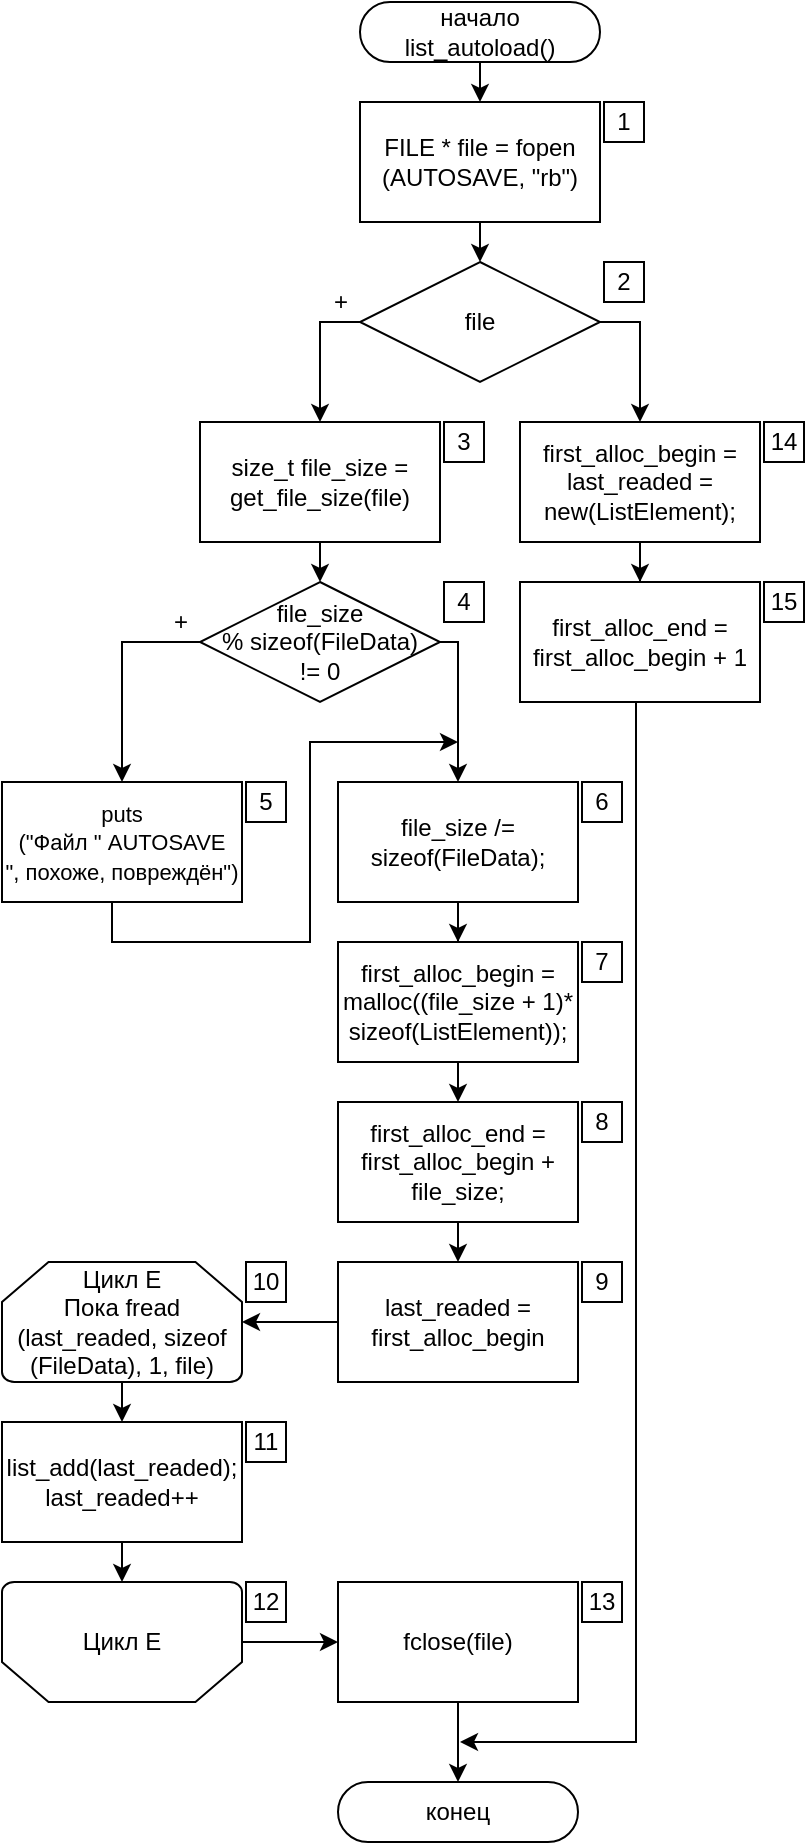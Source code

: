 <mxfile compressed="false" version="14.4.3" type="device">
  <diagram id="uBbau7ussQgPSl02ERnx" name="Page-1">
    <mxGraphModel dx="1540" dy="1016" grid="1" gridSize="10" guides="1" tooltips="1" connect="1" arrows="1" fold="1" page="1" pageScale="1" pageWidth="827" pageHeight="1169" math="0" shadow="0">
      <root>
        <mxCell id="0" />
        <mxCell id="1" parent="0" />
        <mxCell id="326" value="начало&lt;br&gt;list_autoload()" style="rounded=1;whiteSpace=wrap;html=1;arcSize=50;" parent="1" vertex="1">
          <mxGeometry x="179" width="120" height="30" as="geometry" />
        </mxCell>
        <mxCell id="327" value="конец" style="rounded=1;whiteSpace=wrap;html=1;arcSize=50;" parent="1" vertex="1">
          <mxGeometry x="168" y="890" width="120" height="30" as="geometry" />
        </mxCell>
        <mxCell id="GqXOt48txeW3KpUQFtL7-344" style="edgeStyle=orthogonalEdgeStyle;rounded=0;orthogonalLoop=1;jettySize=auto;html=1;exitX=1;exitY=0.5;exitDx=0;exitDy=0;entryX=0.5;entryY=0;entryDx=0;entryDy=0;" parent="1" source="325" target="GqXOt48txeW3KpUQFtL7-343" edge="1">
          <mxGeometry relative="1" as="geometry" />
        </mxCell>
        <mxCell id="325" value="file" style="rhombus;whiteSpace=wrap;html=1;rounded=0;" parent="1" vertex="1">
          <mxGeometry x="179" y="130" width="120" height="60" as="geometry" />
        </mxCell>
        <mxCell id="323" value="fclose(file)" style="rounded=0;whiteSpace=wrap;html=1;" parent="1" vertex="1">
          <mxGeometry x="168" y="790" width="120" height="60" as="geometry" />
        </mxCell>
        <mxCell id="328" style="edgeStyle=orthogonalEdgeStyle;rounded=0;orthogonalLoop=1;jettySize=auto;html=1;exitX=0.5;exitY=1;exitDx=0;exitDy=0;entryX=0.5;entryY=0;entryDx=0;entryDy=0;" parent="1" source="323" target="327" edge="1">
          <mxGeometry relative="1" as="geometry">
            <Array as="points" />
            <mxPoint x="217" y="860" as="sourcePoint" />
          </mxGeometry>
        </mxCell>
        <mxCell id="321" value="Цикл E&lt;br&gt;Пока fread (last_readed, sizeof (FileData), 1, file)" style="strokeWidth=1;html=1;shape=mxgraph.flowchart.loop_limit;whiteSpace=wrap;flipV=0;" parent="1" vertex="1">
          <mxGeometry y="630" width="120" height="60" as="geometry" />
        </mxCell>
        <mxCell id="art5ghKt0r76ROFjkYto-346" style="edgeStyle=orthogonalEdgeStyle;rounded=0;orthogonalLoop=1;jettySize=auto;html=1;exitX=1;exitY=0.5;exitDx=0;exitDy=0;exitPerimeter=0;entryX=0;entryY=0.5;entryDx=0;entryDy=0;" edge="1" parent="1" source="322" target="323">
          <mxGeometry relative="1" as="geometry" />
        </mxCell>
        <mxCell id="322" value="Цикл E" style="strokeWidth=1;html=1;shape=mxgraph.flowchart.loop_limit;whiteSpace=wrap;flipV=1;" parent="1" vertex="1">
          <mxGeometry y="790" width="120" height="60" as="geometry" />
        </mxCell>
        <mxCell id="320" value="list_add(last_readed);&lt;br&gt;last_readed++" style="rounded=0;whiteSpace=wrap;html=1;" parent="1" vertex="1">
          <mxGeometry y="710" width="120" height="60" as="geometry" />
        </mxCell>
        <mxCell id="329" style="edgeStyle=orthogonalEdgeStyle;rounded=0;orthogonalLoop=1;jettySize=auto;html=1;exitX=0.5;exitY=1;exitDx=0;exitDy=0;entryX=0.5;entryY=0;entryDx=0;entryDy=0;" parent="1" source="320" target="322" edge="1">
          <mxGeometry relative="1" as="geometry" />
        </mxCell>
        <mxCell id="330" style="edgeStyle=orthogonalEdgeStyle;rounded=0;orthogonalLoop=1;jettySize=auto;html=1;exitX=0.5;exitY=1;exitDx=0;exitDy=0;entryX=0.5;entryY=0;entryDx=0;entryDy=0;" parent="1" source="321" target="320" edge="1">
          <mxGeometry relative="1" as="geometry" />
        </mxCell>
        <mxCell id="GqXOt48txeW3KpUQFtL7-349" value="" style="edgeStyle=orthogonalEdgeStyle;rounded=0;orthogonalLoop=1;jettySize=auto;html=1;" parent="1" source="319" target="GqXOt48txeW3KpUQFtL7-348" edge="1">
          <mxGeometry relative="1" as="geometry" />
        </mxCell>
        <mxCell id="319" value="file_size /= sizeof(FileData);" style="rounded=0;whiteSpace=wrap;html=1;" parent="1" vertex="1">
          <mxGeometry x="168" y="390" width="120" height="60" as="geometry" />
        </mxCell>
        <mxCell id="332" style="edgeStyle=orthogonalEdgeStyle;rounded=0;orthogonalLoop=1;jettySize=auto;html=1;exitX=0.5;exitY=1;exitDx=0;exitDy=0;entryX=0.5;entryY=0;entryDx=0;entryDy=0;" parent="1" target="321" edge="1">
          <mxGeometry relative="1" as="geometry">
            <mxPoint x="60" y="630" as="sourcePoint" />
          </mxGeometry>
        </mxCell>
        <mxCell id="art5ghKt0r76ROFjkYto-349" style="edgeStyle=orthogonalEdgeStyle;rounded=0;orthogonalLoop=1;jettySize=auto;html=1;exitX=1;exitY=0.5;exitDx=0;exitDy=0;" edge="1" parent="1" source="318" target="319">
          <mxGeometry relative="1" as="geometry">
            <Array as="points">
              <mxPoint x="228" y="320" />
            </Array>
          </mxGeometry>
        </mxCell>
        <mxCell id="art5ghKt0r76ROFjkYto-350" style="edgeStyle=orthogonalEdgeStyle;rounded=0;orthogonalLoop=1;jettySize=auto;html=1;exitX=0;exitY=0.5;exitDx=0;exitDy=0;entryX=0.5;entryY=0;entryDx=0;entryDy=0;" edge="1" parent="1" source="318" target="317">
          <mxGeometry relative="1" as="geometry" />
        </mxCell>
        <mxCell id="318" value="file_size&lt;br&gt;% sizeof(FileData)&lt;br&gt;!= 0" style="rhombus;whiteSpace=wrap;html=1;rounded=0;" parent="1" vertex="1">
          <mxGeometry x="99" y="290" width="120" height="60" as="geometry" />
        </mxCell>
        <mxCell id="art5ghKt0r76ROFjkYto-351" style="edgeStyle=orthogonalEdgeStyle;rounded=0;orthogonalLoop=1;jettySize=auto;html=1;exitX=0.5;exitY=1;exitDx=0;exitDy=0;" edge="1" parent="1">
          <mxGeometry relative="1" as="geometry">
            <mxPoint x="228" y="370" as="targetPoint" />
            <mxPoint x="55" y="450" as="sourcePoint" />
            <Array as="points">
              <mxPoint x="55" y="470" />
              <mxPoint x="154" y="470" />
              <mxPoint x="154" y="370" />
            </Array>
          </mxGeometry>
        </mxCell>
        <mxCell id="317" value="&lt;font style=&quot;font-size: 11px&quot;&gt;puts&lt;br&gt;(&quot;Файл &quot; AUTOSAVE&lt;br&gt;&quot;, похоже, повреждён&quot;)&lt;/font&gt;" style="rounded=0;whiteSpace=wrap;html=1;" parent="1" vertex="1">
          <mxGeometry y="390" width="120" height="60" as="geometry" />
        </mxCell>
        <mxCell id="316" value="size_t file_size = get_file_size(file)" style="rounded=0;whiteSpace=wrap;html=1;" parent="1" vertex="1">
          <mxGeometry x="99" y="210" width="120" height="60" as="geometry" />
        </mxCell>
        <mxCell id="336" style="edgeStyle=orthogonalEdgeStyle;rounded=0;orthogonalLoop=1;jettySize=auto;html=1;exitX=0.5;exitY=1;exitDx=0;exitDy=0;entryX=0.5;entryY=0;entryDx=0;entryDy=0;" parent="1" source="316" target="318" edge="1">
          <mxGeometry relative="1" as="geometry" />
        </mxCell>
        <mxCell id="324" value="first_alloc_end = first_alloc_begin + 1" style="rounded=0;whiteSpace=wrap;html=1;" parent="1" vertex="1">
          <mxGeometry x="259" y="290" width="120" height="60" as="geometry" />
        </mxCell>
        <mxCell id="337" style="edgeStyle=orthogonalEdgeStyle;rounded=0;orthogonalLoop=1;jettySize=auto;html=1;exitX=0.5;exitY=1;exitDx=0;exitDy=0;" parent="1" edge="1">
          <mxGeometry relative="1" as="geometry">
            <Array as="points">
              <mxPoint x="317" y="870" />
            </Array>
            <mxPoint x="229" y="870" as="targetPoint" />
            <mxPoint x="317" y="350" as="sourcePoint" />
          </mxGeometry>
        </mxCell>
        <mxCell id="338" style="edgeStyle=orthogonalEdgeStyle;rounded=0;orthogonalLoop=1;jettySize=auto;html=1;exitX=0;exitY=0.5;exitDx=0;exitDy=0;entryX=0.5;entryY=0;entryDx=0;entryDy=0;" parent="1" source="325" target="316" edge="1">
          <mxGeometry relative="1" as="geometry">
            <Array as="points">
              <mxPoint x="159" y="160" />
            </Array>
          </mxGeometry>
        </mxCell>
        <mxCell id="315" value="FILE * file = fopen&lt;br&gt;(AUTOSAVE, &quot;rb&quot;)" style="rounded=0;whiteSpace=wrap;html=1;" parent="1" vertex="1">
          <mxGeometry x="179" y="50" width="120" height="60" as="geometry" />
        </mxCell>
        <mxCell id="340" style="edgeStyle=orthogonalEdgeStyle;rounded=0;orthogonalLoop=1;jettySize=auto;html=1;exitX=0.5;exitY=1;exitDx=0;exitDy=0;entryX=0.5;entryY=0;entryDx=0;entryDy=0;" parent="1" source="315" target="325" edge="1">
          <mxGeometry relative="1" as="geometry" />
        </mxCell>
        <mxCell id="341" style="edgeStyle=orthogonalEdgeStyle;rounded=0;orthogonalLoop=1;jettySize=auto;html=1;exitX=0.5;exitY=1;exitDx=0;exitDy=0;entryX=0.5;entryY=0;entryDx=0;entryDy=0;" parent="1" source="326" target="315" edge="1">
          <mxGeometry relative="1" as="geometry" />
        </mxCell>
        <mxCell id="GqXOt48txeW3KpUQFtL7-345" style="edgeStyle=orthogonalEdgeStyle;rounded=0;orthogonalLoop=1;jettySize=auto;html=1;exitX=0.5;exitY=1;exitDx=0;exitDy=0;" parent="1" source="GqXOt48txeW3KpUQFtL7-343" target="324" edge="1">
          <mxGeometry relative="1" as="geometry" />
        </mxCell>
        <mxCell id="GqXOt48txeW3KpUQFtL7-343" value="first_alloc_begin = last_readed = new(ListElement);" style="rounded=0;whiteSpace=wrap;html=1;" parent="1" vertex="1">
          <mxGeometry x="259" y="210" width="120" height="60" as="geometry" />
        </mxCell>
        <mxCell id="GqXOt48txeW3KpUQFtL7-353" style="edgeStyle=orthogonalEdgeStyle;rounded=0;orthogonalLoop=1;jettySize=auto;html=1;exitX=0.5;exitY=1;exitDx=0;exitDy=0;entryX=0.5;entryY=0;entryDx=0;entryDy=0;" parent="1" source="GqXOt48txeW3KpUQFtL7-348" target="GqXOt48txeW3KpUQFtL7-351" edge="1">
          <mxGeometry relative="1" as="geometry" />
        </mxCell>
        <mxCell id="GqXOt48txeW3KpUQFtL7-348" value="first_alloc_begin = malloc((file_size + 1)* sizeof(ListElement));&lt;span&gt;&lt;br&gt;&lt;/span&gt;" style="whiteSpace=wrap;html=1;rounded=0;" parent="1" vertex="1">
          <mxGeometry x="168" y="470" width="120" height="60" as="geometry" />
        </mxCell>
        <mxCell id="GqXOt48txeW3KpUQFtL7-354" style="edgeStyle=orthogonalEdgeStyle;rounded=0;orthogonalLoop=1;jettySize=auto;html=1;exitX=0.5;exitY=1;exitDx=0;exitDy=0;entryX=0.5;entryY=0;entryDx=0;entryDy=0;" parent="1" source="GqXOt48txeW3KpUQFtL7-351" target="GqXOt48txeW3KpUQFtL7-352" edge="1">
          <mxGeometry relative="1" as="geometry" />
        </mxCell>
        <mxCell id="GqXOt48txeW3KpUQFtL7-351" value="first_alloc_end = first_alloc_begin + file_size;&lt;span&gt;&lt;br&gt;&lt;/span&gt;" style="whiteSpace=wrap;html=1;rounded=0;" parent="1" vertex="1">
          <mxGeometry x="168" y="550" width="120" height="60" as="geometry" />
        </mxCell>
        <mxCell id="art5ghKt0r76ROFjkYto-345" style="edgeStyle=orthogonalEdgeStyle;rounded=0;orthogonalLoop=1;jettySize=auto;html=1;exitX=0;exitY=0.5;exitDx=0;exitDy=0;entryX=1;entryY=0.5;entryDx=0;entryDy=0;entryPerimeter=0;" edge="1" parent="1" source="GqXOt48txeW3KpUQFtL7-352" target="321">
          <mxGeometry relative="1" as="geometry" />
        </mxCell>
        <mxCell id="GqXOt48txeW3KpUQFtL7-352" value="last_readed = first_alloc_begin&lt;span&gt;&lt;br&gt;&lt;/span&gt;" style="whiteSpace=wrap;html=1;rounded=0;" parent="1" vertex="1">
          <mxGeometry x="168" y="630" width="120" height="60" as="geometry" />
        </mxCell>
        <mxCell id="GqXOt48txeW3KpUQFtL7-356" value="+" style="text;html=1;align=center;verticalAlign=middle;resizable=0;points=[];autosize=1;" parent="1" vertex="1">
          <mxGeometry x="159" y="140" width="20" height="20" as="geometry" />
        </mxCell>
        <mxCell id="GqXOt48txeW3KpUQFtL7-357" value="+" style="text;html=1;align=center;verticalAlign=middle;resizable=0;points=[];autosize=1;" parent="1" vertex="1">
          <mxGeometry x="79" y="300" width="20" height="20" as="geometry" />
        </mxCell>
        <mxCell id="GqXOt48txeW3KpUQFtL7-358" value="1" style="whiteSpace=wrap;html=1;aspect=fixed;" parent="1" vertex="1">
          <mxGeometry x="301" y="50" width="20" height="20" as="geometry" />
        </mxCell>
        <mxCell id="GqXOt48txeW3KpUQFtL7-359" value="2" style="whiteSpace=wrap;html=1;aspect=fixed;" parent="1" vertex="1">
          <mxGeometry x="301" y="130" width="20" height="20" as="geometry" />
        </mxCell>
        <mxCell id="GqXOt48txeW3KpUQFtL7-360" value="3" style="whiteSpace=wrap;html=1;aspect=fixed;" parent="1" vertex="1">
          <mxGeometry x="221" y="210" width="20" height="20" as="geometry" />
        </mxCell>
        <mxCell id="GqXOt48txeW3KpUQFtL7-361" value="4" style="whiteSpace=wrap;html=1;aspect=fixed;" parent="1" vertex="1">
          <mxGeometry x="221" y="290" width="20" height="20" as="geometry" />
        </mxCell>
        <mxCell id="GqXOt48txeW3KpUQFtL7-362" value="5" style="whiteSpace=wrap;html=1;aspect=fixed;" parent="1" vertex="1">
          <mxGeometry x="122" y="390" width="20" height="20" as="geometry" />
        </mxCell>
        <mxCell id="GqXOt48txeW3KpUQFtL7-363" value="6" style="whiteSpace=wrap;html=1;aspect=fixed;" parent="1" vertex="1">
          <mxGeometry x="290" y="390" width="20" height="20" as="geometry" />
        </mxCell>
        <mxCell id="GqXOt48txeW3KpUQFtL7-364" value="7" style="whiteSpace=wrap;html=1;aspect=fixed;" parent="1" vertex="1">
          <mxGeometry x="290" y="470" width="20" height="20" as="geometry" />
        </mxCell>
        <mxCell id="GqXOt48txeW3KpUQFtL7-365" value="8" style="whiteSpace=wrap;html=1;aspect=fixed;" parent="1" vertex="1">
          <mxGeometry x="290" y="550" width="20" height="20" as="geometry" />
        </mxCell>
        <mxCell id="GqXOt48txeW3KpUQFtL7-366" value="9" style="whiteSpace=wrap;html=1;aspect=fixed;" parent="1" vertex="1">
          <mxGeometry x="290" y="630" width="20" height="20" as="geometry" />
        </mxCell>
        <mxCell id="GqXOt48txeW3KpUQFtL7-367" value="10" style="whiteSpace=wrap;html=1;aspect=fixed;" parent="1" vertex="1">
          <mxGeometry x="122" y="630" width="20" height="20" as="geometry" />
        </mxCell>
        <mxCell id="GqXOt48txeW3KpUQFtL7-368" value="11" style="whiteSpace=wrap;html=1;aspect=fixed;" parent="1" vertex="1">
          <mxGeometry x="122" y="710" width="20" height="20" as="geometry" />
        </mxCell>
        <mxCell id="GqXOt48txeW3KpUQFtL7-369" value="12" style="whiteSpace=wrap;html=1;aspect=fixed;" parent="1" vertex="1">
          <mxGeometry x="122" y="790" width="20" height="20" as="geometry" />
        </mxCell>
        <mxCell id="GqXOt48txeW3KpUQFtL7-370" value="13" style="whiteSpace=wrap;html=1;aspect=fixed;" parent="1" vertex="1">
          <mxGeometry x="290" y="790" width="20" height="20" as="geometry" />
        </mxCell>
        <mxCell id="GqXOt48txeW3KpUQFtL7-371" value="14" style="whiteSpace=wrap;html=1;aspect=fixed;" parent="1" vertex="1">
          <mxGeometry x="381" y="210" width="20" height="20" as="geometry" />
        </mxCell>
        <mxCell id="GqXOt48txeW3KpUQFtL7-372" value="15" style="whiteSpace=wrap;html=1;aspect=fixed;" parent="1" vertex="1">
          <mxGeometry x="381" y="290" width="20" height="20" as="geometry" />
        </mxCell>
      </root>
    </mxGraphModel>
  </diagram>
</mxfile>
